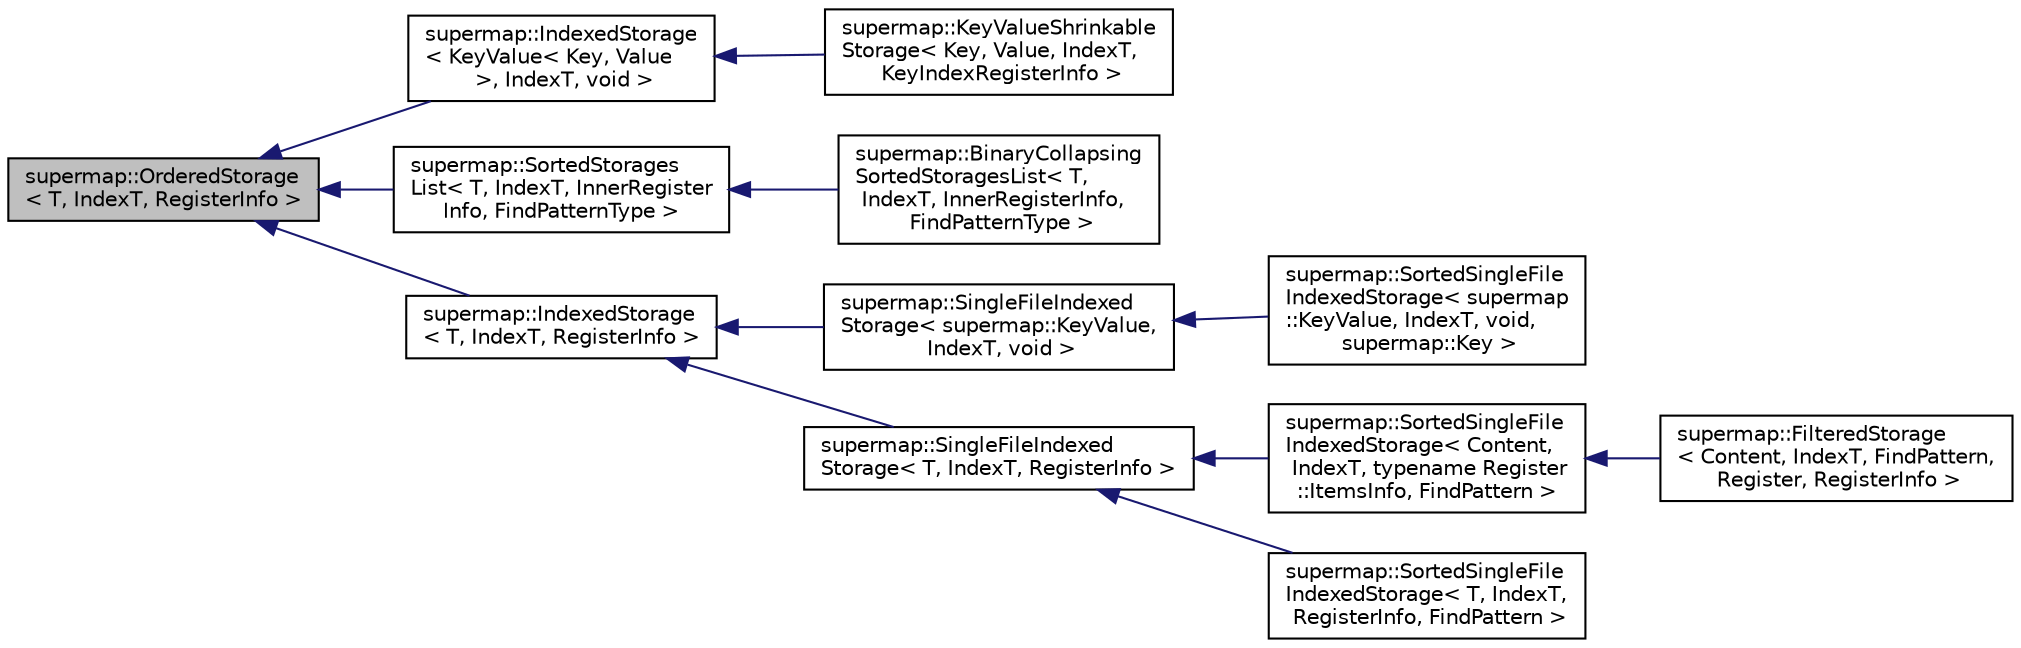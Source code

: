 digraph "supermap::OrderedStorage&lt; T, IndexT, RegisterInfo &gt;"
{
 // LATEX_PDF_SIZE
  edge [fontname="Helvetica",fontsize="10",labelfontname="Helvetica",labelfontsize="10"];
  node [fontname="Helvetica",fontsize="10",shape=record];
  rankdir="LR";
  Node1 [label="supermap::OrderedStorage\l\< T, IndexT, RegisterInfo \>",height=0.2,width=0.4,color="black", fillcolor="grey75", style="filled", fontcolor="black",tooltip="An abstract storage, where elements has particular order. Element added later is of lower order."];
  Node1 -> Node2 [dir="back",color="midnightblue",fontsize="10",style="solid",fontname="Helvetica"];
  Node2 [label="supermap::IndexedStorage\l\< KeyValue\< Key, Value\l \>, IndexT, void \>",height=0.2,width=0.4,color="black", fillcolor="white", style="filled",URL="$classsupermap_1_1IndexedStorage.html",tooltip=" "];
  Node2 -> Node3 [dir="back",color="midnightblue",fontsize="10",style="solid",fontname="Helvetica"];
  Node3 [label="supermap::KeyValueShrinkable\lStorage\< Key, Value, IndexT,\l KeyIndexRegisterInfo \>",height=0.2,width=0.4,color="black", fillcolor="white", style="filled",URL="$classsupermap_1_1KeyValueShrinkableStorage.html",tooltip="Storage, which contains keys and associated values. Consists of two parts: the one,..."];
  Node1 -> Node4 [dir="back",color="midnightblue",fontsize="10",style="solid",fontname="Helvetica"];
  Node4 [label="supermap::SortedStorages\lList\< T, IndexT, InnerRegister\lInfo, FindPatternType \>",height=0.2,width=0.4,color="black", fillcolor="white", style="filled",URL="$classsupermap_1_1SortedStoragesList.html",tooltip=" "];
  Node4 -> Node5 [dir="back",color="midnightblue",fontsize="10",style="solid",fontname="Helvetica"];
  Node5 [label="supermap::BinaryCollapsing\lSortedStoragesList\< T,\l IndexT, InnerRegisterInfo,\l FindPatternType \>",height=0.2,width=0.4,color="black", fillcolor="white", style="filled",URL="$classsupermap_1_1BinaryCollapsingSortedStoragesList.html",tooltip="List of SortedSingleFileIndexedStorage. For each storage, the rank is determined as log_2(SIZE / Rank..."];
  Node1 -> Node6 [dir="back",color="midnightblue",fontsize="10",style="solid",fontname="Helvetica"];
  Node6 [label="supermap::IndexedStorage\l\< T, IndexT, RegisterInfo \>",height=0.2,width=0.4,color="black", fillcolor="white", style="filled",URL="$classsupermap_1_1IndexedStorage.html",tooltip="A storage that represents something from which you can take an element by index and add an element to..."];
  Node6 -> Node7 [dir="back",color="midnightblue",fontsize="10",style="solid",fontname="Helvetica"];
  Node7 [label="supermap::SingleFileIndexed\lStorage\< supermap::KeyValue,\l IndexT, void \>",height=0.2,width=0.4,color="black", fillcolor="white", style="filled",URL="$classsupermap_1_1SingleFileIndexedStorage.html",tooltip=" "];
  Node7 -> Node8 [dir="back",color="midnightblue",fontsize="10",style="solid",fontname="Helvetica"];
  Node8 [label="supermap::SortedSingleFile\lIndexedStorage\< supermap\l::KeyValue, IndexT, void,\l supermap::Key \>",height=0.2,width=0.4,color="black", fillcolor="white", style="filled",URL="$classsupermap_1_1SortedSingleFileIndexedStorage.html",tooltip=" "];
  Node6 -> Node9 [dir="back",color="midnightblue",fontsize="10",style="solid",fontname="Helvetica"];
  Node9 [label="supermap::SingleFileIndexed\lStorage\< T, IndexT, RegisterInfo \>",height=0.2,width=0.4,color="black", fillcolor="white", style="filled",URL="$classsupermap_1_1SingleFileIndexedStorage.html",tooltip="Indexed storage that stores all items in the single file."];
  Node9 -> Node10 [dir="back",color="midnightblue",fontsize="10",style="solid",fontname="Helvetica"];
  Node10 [label="supermap::SortedSingleFile\lIndexedStorage\< Content,\l IndexT, typename Register\l::ItemsInfo, FindPattern \>",height=0.2,width=0.4,color="black", fillcolor="white", style="filled",URL="$classsupermap_1_1SortedSingleFileIndexedStorage.html",tooltip=" "];
  Node10 -> Node11 [dir="back",color="midnightblue",fontsize="10",style="solid",fontname="Helvetica"];
  Node11 [label="supermap::FilteredStorage\l\< Content, IndexT, FindPattern,\l Register, RegisterInfo \>",height=0.2,width=0.4,color="black", fillcolor="white", style="filled",URL="$classsupermap_1_1FilteredStorage.html",tooltip="Sorted single file indexed storage with filter as a additional register."];
  Node9 -> Node12 [dir="back",color="midnightblue",fontsize="10",style="solid",fontname="Helvetica"];
  Node12 [label="supermap::SortedSingleFile\lIndexedStorage\< T, IndexT,\l RegisterInfo, FindPattern \>",height=0.2,width=0.4,color="black", fillcolor="white", style="filled",URL="$classsupermap_1_1SortedSingleFileIndexedStorage.html",tooltip="Single file storage where objects are sorted in increasing order, defined by comparator."];
}
